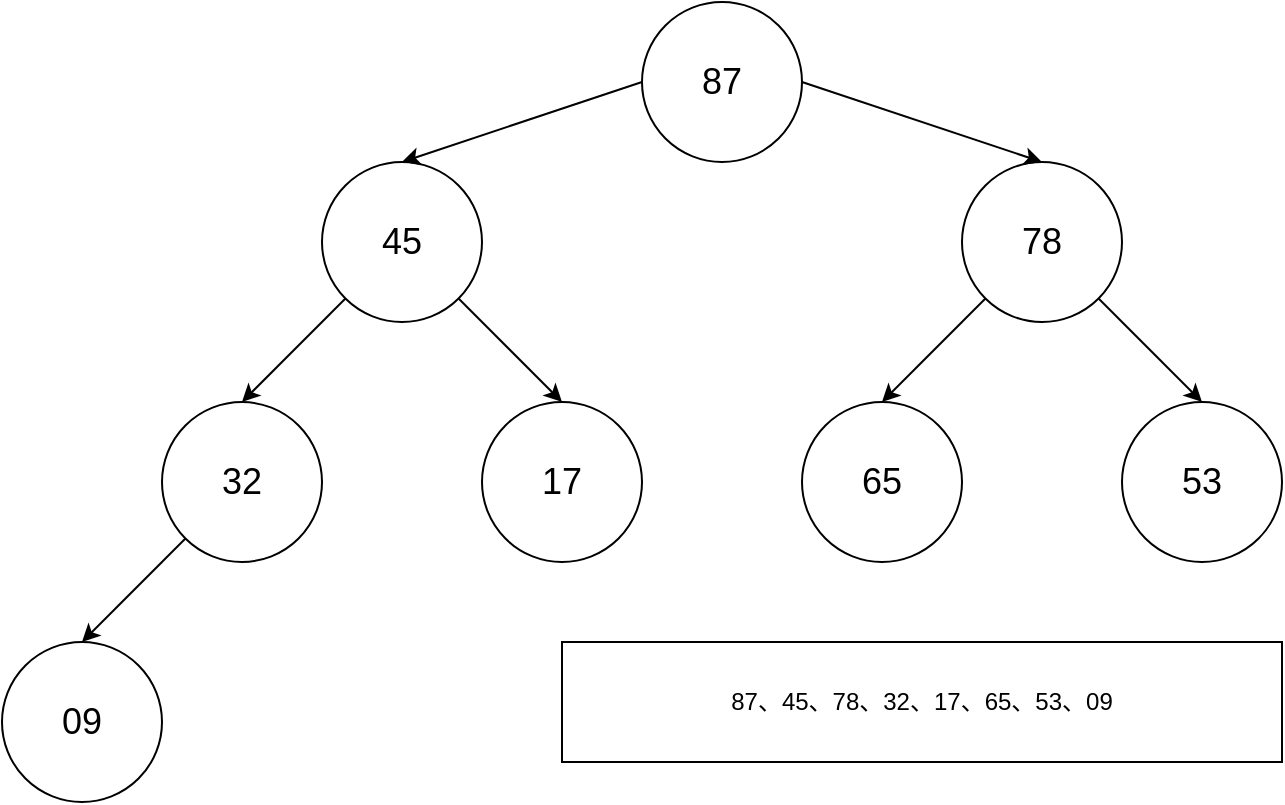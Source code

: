 <mxfile version="15.4.0" type="device"><diagram id="gNEUQ_qrW0uP6ahvr60l" name="Page-1"><mxGraphModel dx="2035" dy="680" grid="1" gridSize="10" guides="1" tooltips="1" connect="1" arrows="1" fold="1" page="1" pageScale="1" pageWidth="850" pageHeight="1100" math="0" shadow="0"><root><mxCell id="0"/><mxCell id="1" parent="0"/><mxCell id="OwEirbPjC9LpZpCWikmK-1" value="&lt;font style=&quot;font-size: 18px&quot;&gt;87&lt;/font&gt;" style="ellipse;whiteSpace=wrap;html=1;aspect=fixed;" vertex="1" parent="1"><mxGeometry x="200" y="80" width="80" height="80" as="geometry"/></mxCell><mxCell id="OwEirbPjC9LpZpCWikmK-2" value="&lt;span style=&quot;font-size: 18px&quot;&gt;78&lt;/span&gt;" style="ellipse;whiteSpace=wrap;html=1;aspect=fixed;" vertex="1" parent="1"><mxGeometry x="360" y="160" width="80" height="80" as="geometry"/></mxCell><mxCell id="OwEirbPjC9LpZpCWikmK-3" value="&lt;font style=&quot;font-size: 18px&quot;&gt;45&lt;/font&gt;" style="ellipse;whiteSpace=wrap;html=1;aspect=fixed;" vertex="1" parent="1"><mxGeometry x="40" y="160" width="80" height="80" as="geometry"/></mxCell><mxCell id="OwEirbPjC9LpZpCWikmK-4" value="&lt;font style=&quot;font-size: 18px&quot;&gt;32&lt;/font&gt;" style="ellipse;whiteSpace=wrap;html=1;aspect=fixed;" vertex="1" parent="1"><mxGeometry x="-40" y="280" width="80" height="80" as="geometry"/></mxCell><mxCell id="OwEirbPjC9LpZpCWikmK-5" value="&lt;span style=&quot;font-size: 18px&quot;&gt;17&lt;/span&gt;" style="ellipse;whiteSpace=wrap;html=1;aspect=fixed;" vertex="1" parent="1"><mxGeometry x="120" y="280" width="80" height="80" as="geometry"/></mxCell><mxCell id="OwEirbPjC9LpZpCWikmK-6" value="&lt;span style=&quot;font-size: 18px&quot;&gt;09&lt;/span&gt;" style="ellipse;whiteSpace=wrap;html=1;aspect=fixed;" vertex="1" parent="1"><mxGeometry x="-120" y="400" width="80" height="80" as="geometry"/></mxCell><mxCell id="OwEirbPjC9LpZpCWikmK-7" value="&lt;span style=&quot;font-size: 18px&quot;&gt;53&lt;/span&gt;" style="ellipse;whiteSpace=wrap;html=1;aspect=fixed;" vertex="1" parent="1"><mxGeometry x="440" y="280" width="80" height="80" as="geometry"/></mxCell><mxCell id="OwEirbPjC9LpZpCWikmK-8" value="&lt;span style=&quot;font-size: 18px&quot;&gt;65&lt;/span&gt;" style="ellipse;whiteSpace=wrap;html=1;aspect=fixed;" vertex="1" parent="1"><mxGeometry x="280" y="280" width="80" height="80" as="geometry"/></mxCell><mxCell id="OwEirbPjC9LpZpCWikmK-18" value="" style="endArrow=classic;html=1;rounded=0;entryX=0.5;entryY=0;entryDx=0;entryDy=0;exitX=0;exitY=0.5;exitDx=0;exitDy=0;" edge="1" parent="1" source="OwEirbPjC9LpZpCWikmK-1" target="OwEirbPjC9LpZpCWikmK-3"><mxGeometry relative="1" as="geometry"><mxPoint x="210" y="190" as="sourcePoint"/><mxPoint x="310" y="240" as="targetPoint"/></mxGeometry></mxCell><mxCell id="OwEirbPjC9LpZpCWikmK-20" value="" style="endArrow=classic;html=1;rounded=0;entryX=0.5;entryY=0;entryDx=0;entryDy=0;exitX=1;exitY=0.5;exitDx=0;exitDy=0;" edge="1" parent="1" source="OwEirbPjC9LpZpCWikmK-1" target="OwEirbPjC9LpZpCWikmK-2"><mxGeometry relative="1" as="geometry"><mxPoint x="210" y="130" as="sourcePoint"/><mxPoint x="90" y="170" as="targetPoint"/></mxGeometry></mxCell><mxCell id="OwEirbPjC9LpZpCWikmK-21" value="" style="endArrow=classic;html=1;rounded=0;entryX=0.5;entryY=0;entryDx=0;entryDy=0;exitX=0;exitY=1;exitDx=0;exitDy=0;" edge="1" parent="1" source="OwEirbPjC9LpZpCWikmK-3" target="OwEirbPjC9LpZpCWikmK-4"><mxGeometry relative="1" as="geometry"><mxPoint x="170" y="240" as="sourcePoint"/><mxPoint x="50" y="280" as="targetPoint"/></mxGeometry></mxCell><mxCell id="OwEirbPjC9LpZpCWikmK-22" value="" style="endArrow=classic;html=1;rounded=0;entryX=0.5;entryY=0;entryDx=0;entryDy=0;exitX=1;exitY=1;exitDx=0;exitDy=0;" edge="1" parent="1" source="OwEirbPjC9LpZpCWikmK-3" target="OwEirbPjC9LpZpCWikmK-5"><mxGeometry relative="1" as="geometry"><mxPoint x="61.716" y="238.284" as="sourcePoint"/><mxPoint x="10" y="290" as="targetPoint"/></mxGeometry></mxCell><mxCell id="OwEirbPjC9LpZpCWikmK-23" value="" style="endArrow=classic;html=1;rounded=0;entryX=0.5;entryY=0;entryDx=0;entryDy=0;exitX=0;exitY=1;exitDx=0;exitDy=0;" edge="1" parent="1" source="OwEirbPjC9LpZpCWikmK-2" target="OwEirbPjC9LpZpCWikmK-8"><mxGeometry relative="1" as="geometry"><mxPoint x="308.284" y="220.004" as="sourcePoint"/><mxPoint x="360" y="271.72" as="targetPoint"/></mxGeometry></mxCell><mxCell id="OwEirbPjC9LpZpCWikmK-24" value="" style="endArrow=classic;html=1;rounded=0;entryX=0.5;entryY=0;entryDx=0;entryDy=0;exitX=1;exitY=1;exitDx=0;exitDy=0;" edge="1" parent="1" source="OwEirbPjC9LpZpCWikmK-2" target="OwEirbPjC9LpZpCWikmK-7"><mxGeometry relative="1" as="geometry"><mxPoint x="491.716" y="228.284" as="sourcePoint"/><mxPoint x="440" y="280" as="targetPoint"/></mxGeometry></mxCell><mxCell id="OwEirbPjC9LpZpCWikmK-25" value="" style="endArrow=classic;html=1;rounded=0;entryX=0.5;entryY=0;entryDx=0;entryDy=0;exitX=0;exitY=1;exitDx=0;exitDy=0;" edge="1" parent="1" source="OwEirbPjC9LpZpCWikmK-4" target="OwEirbPjC9LpZpCWikmK-6"><mxGeometry relative="1" as="geometry"><mxPoint x="39.996" y="380.004" as="sourcePoint"/><mxPoint x="-11.72" y="431.72" as="targetPoint"/></mxGeometry></mxCell><mxCell id="OwEirbPjC9LpZpCWikmK-26" value="87、45、78、32、17、65、53、09" style="rounded=0;whiteSpace=wrap;html=1;" vertex="1" parent="1"><mxGeometry x="160" y="400" width="360" height="60" as="geometry"/></mxCell></root></mxGraphModel></diagram></mxfile>